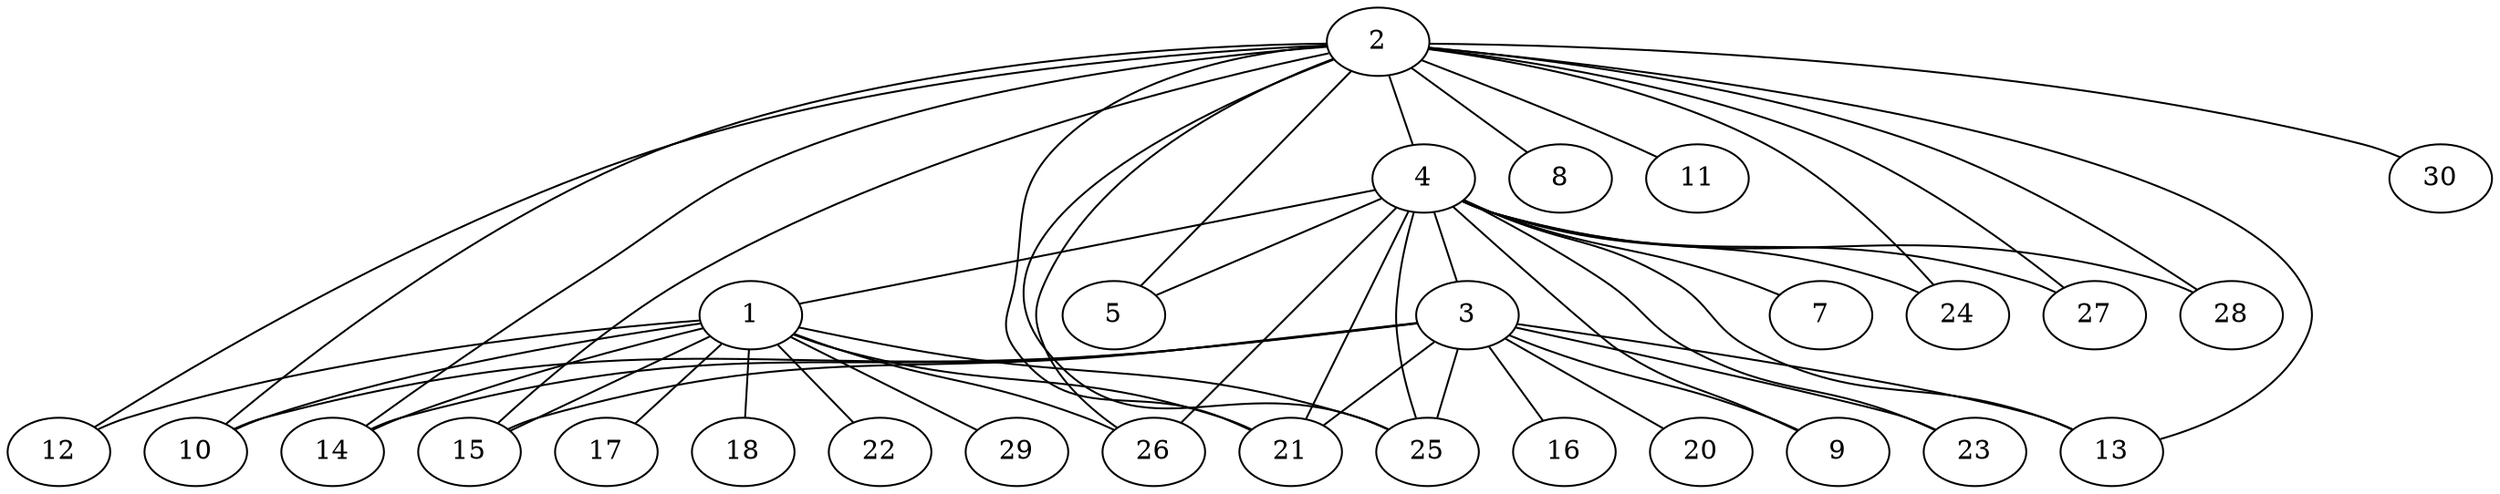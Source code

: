 graph x {
1 -- 10
1 -- 12
1 -- 14
1 -- 15
1 -- 17
1 -- 18
1 -- 21
1 -- 22
1 -- 25
1 -- 26
1 -- 29
2 -- 4
2 -- 5
2 -- 8
2 -- 10
2 -- 11
2 -- 12
2 -- 13
2 -- 14
2 -- 15
2 -- 21
2 -- 24
2 -- 25
2 -- 26
2 -- 27
2 -- 28
2 -- 30
3 -- 9
3 -- 10
3 -- 13
3 -- 14
3 -- 15
3 -- 16
3 -- 20
3 -- 21
3 -- 23
3 -- 25
4 -- 1
4 -- 3
4 -- 5
4 -- 7
4 -- 9
4 -- 13
4 -- 21
4 -- 23
4 -- 24
4 -- 25
4 -- 26
4 -- 27
4 -- 28
}